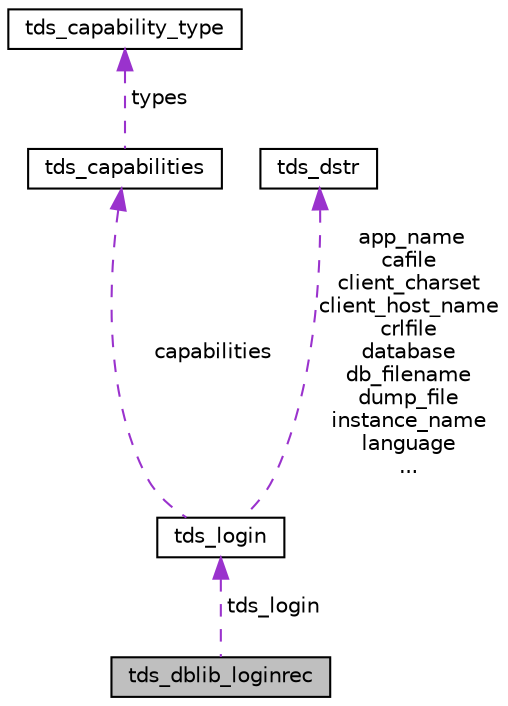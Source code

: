 digraph "tds_dblib_loginrec"
{
 // LATEX_PDF_SIZE
  edge [fontname="Helvetica",fontsize="10",labelfontname="Helvetica",labelfontsize="10"];
  node [fontname="Helvetica",fontsize="10",shape=record];
  Node1 [label="tds_dblib_loginrec",height=0.2,width=0.4,color="black", fillcolor="grey75", style="filled", fontcolor="black",tooltip=" "];
  Node2 -> Node1 [dir="back",color="darkorchid3",fontsize="10",style="dashed",label=" tds_login" ,fontname="Helvetica"];
  Node2 [label="tds_login",height=0.2,width=0.4,color="black", fillcolor="white", style="filled",URL="$a01143.html",tooltip=" "];
  Node3 -> Node2 [dir="back",color="darkorchid3",fontsize="10",style="dashed",label=" capabilities" ,fontname="Helvetica"];
  Node3 [label="tds_capabilities",height=0.2,width=0.4,color="black", fillcolor="white", style="filled",URL="$a01139.html",tooltip=" "];
  Node4 -> Node3 [dir="back",color="darkorchid3",fontsize="10",style="dashed",label=" types" ,fontname="Helvetica"];
  Node4 [label="tds_capability_type",height=0.2,width=0.4,color="black", fillcolor="white", style="filled",URL="$a01135.html",tooltip=" "];
  Node5 -> Node2 [dir="back",color="darkorchid3",fontsize="10",style="dashed",label=" app_name\ncafile\nclient_charset\nclient_host_name\ncrlfile\ndatabase\ndb_filename\ndump_file\ninstance_name\nlanguage\n..." ,fontname="Helvetica"];
  Node5 [label="tds_dstr",height=0.2,width=0.4,color="black", fillcolor="white", style="filled",URL="$a01283.html",tooltip="Structure to hold a string."];
}
